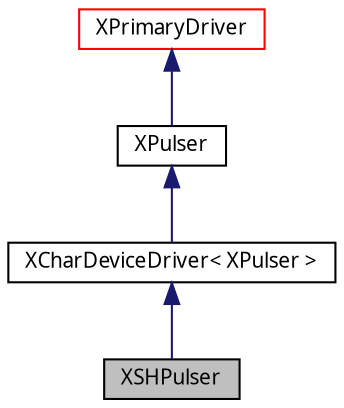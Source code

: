 digraph G
{
  edge [fontname="FreeSans.ttf",fontsize=10,labelfontname="FreeSans.ttf",labelfontsize=10];
  node [fontname="FreeSans.ttf",fontsize=10,shape=record];
  Node1 [label="XSHPulser",height=0.2,width=0.4,color="black", fillcolor="grey75", style="filled" fontcolor="black"];
  Node2 -> Node1 [dir=back,color="midnightblue",fontsize=10,style="solid",fontname="FreeSans.ttf"];
  Node2 [label="XCharDeviceDriver\< XPulser \>",height=0.2,width=0.4,color="black", fillcolor="white", style="filled",URL="$class_x_char_device_driver.html"];
  Node3 -> Node2 [dir=back,color="midnightblue",fontsize=10,style="solid",fontname="FreeSans.ttf"];
  Node3 [label="XPulser",height=0.2,width=0.4,color="black", fillcolor="white", style="filled",URL="$class_x_pulser.html"];
  Node4 -> Node3 [dir=back,color="midnightblue",fontsize=10,style="solid",fontname="FreeSans.ttf"];
  Node4 [label="XPrimaryDriver",height=0.2,width=0.4,color="red", fillcolor="white", style="filled",URL="$class_x_primary_driver.html"];
}
